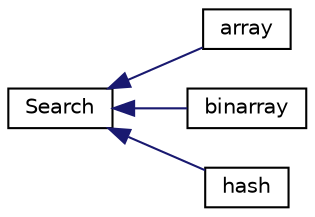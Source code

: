 digraph "Graphical Class Hierarchy"
{
  edge [fontname="Helvetica",fontsize="10",labelfontname="Helvetica",labelfontsize="10"];
  node [fontname="Helvetica",fontsize="10",shape=record];
  rankdir="LR";
  Node1 [label="Search",height=0.2,width=0.4,color="black", fillcolor="white", style="filled",URL="$classSearch.html",tooltip="base class which searches girlfriend of a particular boy "];
  Node1 -> Node2 [dir="back",color="midnightblue",fontsize="10",style="solid",fontname="Helvetica"];
  Node2 [label="array",height=0.2,width=0.4,color="black", fillcolor="white", style="filled",URL="$classarray.html",tooltip="class searches for gf with the help of array/linked list "];
  Node1 -> Node3 [dir="back",color="midnightblue",fontsize="10",style="solid",fontname="Helvetica"];
  Node3 [label="binarray",height=0.2,width=0.4,color="black", fillcolor="white", style="filled",URL="$classbinarray.html",tooltip="class searches girlfriend of a boy using binary search "];
  Node1 -> Node4 [dir="back",color="midnightblue",fontsize="10",style="solid",fontname="Helvetica"];
  Node4 [label="hash",height=0.2,width=0.4,color="black", fillcolor="white", style="filled",URL="$classhash.html",tooltip="class searches girlfriend of a boy using hashtables(open addressing) "];
}
